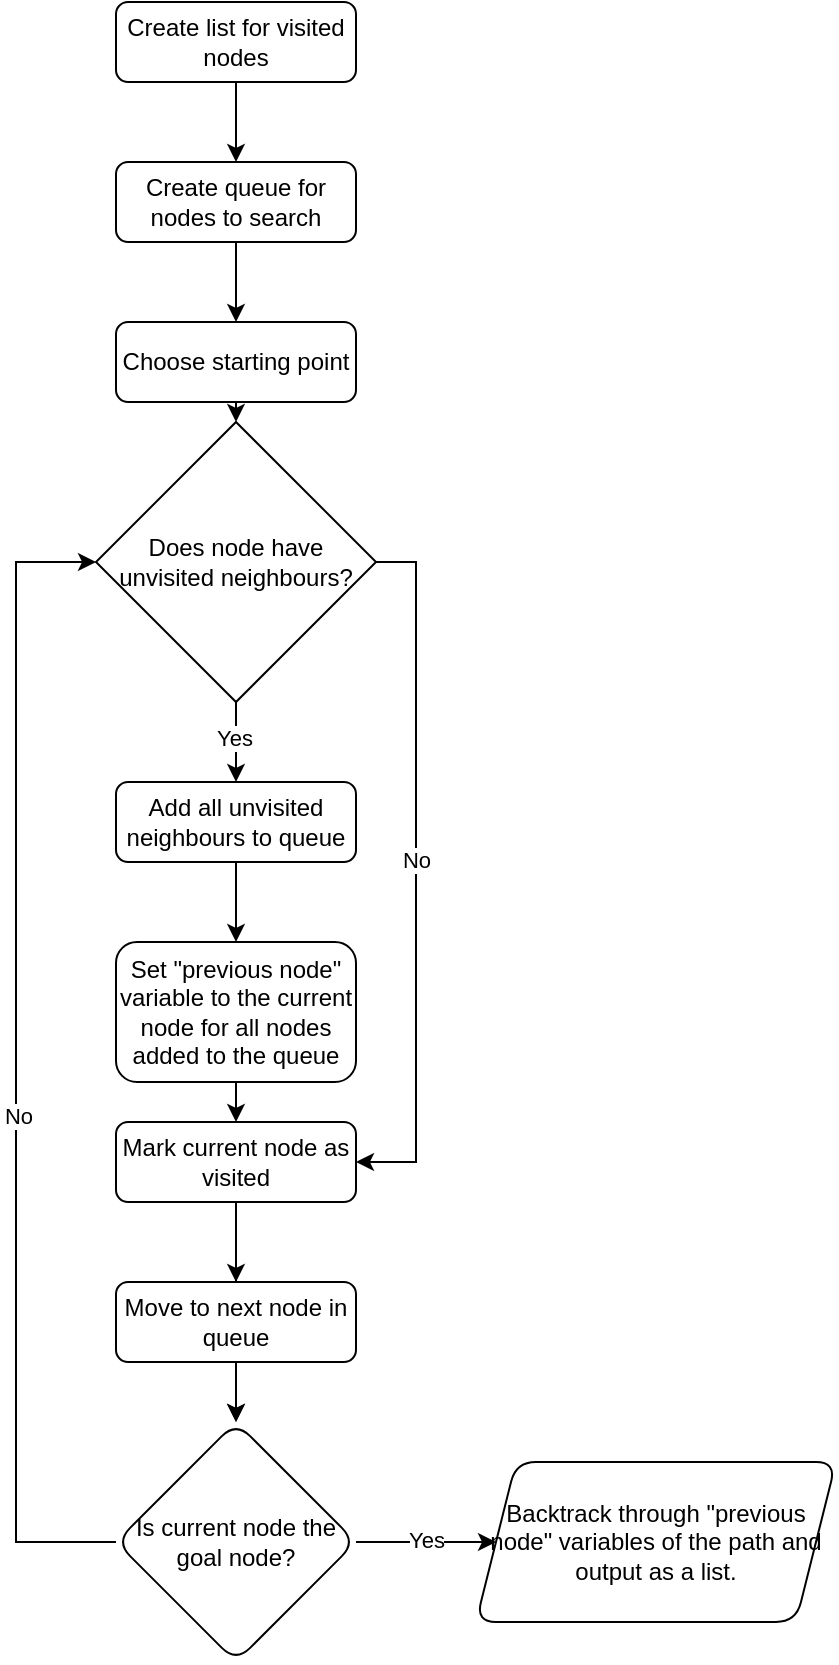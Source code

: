 <mxfile version="25.0.3">
  <diagram id="C5RBs43oDa-KdzZeNtuy" name="Page-1">
    <mxGraphModel dx="1195" dy="762" grid="1" gridSize="10" guides="1" tooltips="1" connect="1" arrows="1" fold="1" page="1" pageScale="1" pageWidth="827" pageHeight="1169" math="0" shadow="0">
      <root>
        <mxCell id="WIyWlLk6GJQsqaUBKTNV-0" />
        <mxCell id="WIyWlLk6GJQsqaUBKTNV-1" parent="WIyWlLk6GJQsqaUBKTNV-0" />
        <mxCell id="qDiHMPchY2UX4QFsWSM1-36" style="edgeStyle=orthogonalEdgeStyle;rounded=0;orthogonalLoop=1;jettySize=auto;html=1;entryX=0.5;entryY=0;entryDx=0;entryDy=0;" edge="1" parent="WIyWlLk6GJQsqaUBKTNV-1" source="qDiHMPchY2UX4QFsWSM1-0" target="qDiHMPchY2UX4QFsWSM1-2">
          <mxGeometry relative="1" as="geometry" />
        </mxCell>
        <mxCell id="qDiHMPchY2UX4QFsWSM1-52" value="" style="edgeStyle=orthogonalEdgeStyle;rounded=0;orthogonalLoop=1;jettySize=auto;html=1;" edge="1" parent="WIyWlLk6GJQsqaUBKTNV-1" source="qDiHMPchY2UX4QFsWSM1-0" target="qDiHMPchY2UX4QFsWSM1-39">
          <mxGeometry relative="1" as="geometry" />
        </mxCell>
        <mxCell id="qDiHMPchY2UX4QFsWSM1-0" value="Mark current node as visited" style="rounded=1;whiteSpace=wrap;html=1;fontSize=12;glass=0;strokeWidth=1;shadow=0;" vertex="1" parent="WIyWlLk6GJQsqaUBKTNV-1">
          <mxGeometry x="180" y="590" width="120" height="40" as="geometry" />
        </mxCell>
        <mxCell id="qDiHMPchY2UX4QFsWSM1-40" value="" style="edgeStyle=orthogonalEdgeStyle;rounded=0;orthogonalLoop=1;jettySize=auto;html=1;" edge="1" parent="WIyWlLk6GJQsqaUBKTNV-1" source="qDiHMPchY2UX4QFsWSM1-2" target="qDiHMPchY2UX4QFsWSM1-39">
          <mxGeometry relative="1" as="geometry" />
        </mxCell>
        <mxCell id="qDiHMPchY2UX4QFsWSM1-2" value="Move to next node in queue" style="rounded=1;whiteSpace=wrap;html=1;fontSize=12;glass=0;strokeWidth=1;shadow=0;" vertex="1" parent="WIyWlLk6GJQsqaUBKTNV-1">
          <mxGeometry x="180" y="670" width="120" height="40" as="geometry" />
        </mxCell>
        <mxCell id="qDiHMPchY2UX4QFsWSM1-17" style="edgeStyle=orthogonalEdgeStyle;rounded=0;orthogonalLoop=1;jettySize=auto;html=1;entryX=0.5;entryY=0;entryDx=0;entryDy=0;" edge="1" parent="WIyWlLk6GJQsqaUBKTNV-1" source="qDiHMPchY2UX4QFsWSM1-15" target="qDiHMPchY2UX4QFsWSM1-16">
          <mxGeometry relative="1" as="geometry" />
        </mxCell>
        <mxCell id="qDiHMPchY2UX4QFsWSM1-15" value="Create list for visited nodes" style="rounded=1;whiteSpace=wrap;html=1;fontSize=12;glass=0;strokeWidth=1;shadow=0;" vertex="1" parent="WIyWlLk6GJQsqaUBKTNV-1">
          <mxGeometry x="180" y="30" width="120" height="40" as="geometry" />
        </mxCell>
        <mxCell id="qDiHMPchY2UX4QFsWSM1-24" style="edgeStyle=orthogonalEdgeStyle;rounded=0;orthogonalLoop=1;jettySize=auto;html=1;entryX=0.5;entryY=0;entryDx=0;entryDy=0;" edge="1" parent="WIyWlLk6GJQsqaUBKTNV-1" source="qDiHMPchY2UX4QFsWSM1-16" target="qDiHMPchY2UX4QFsWSM1-23">
          <mxGeometry relative="1" as="geometry" />
        </mxCell>
        <mxCell id="qDiHMPchY2UX4QFsWSM1-16" value="Create queue for nodes to search" style="rounded=1;whiteSpace=wrap;html=1;fontSize=12;glass=0;strokeWidth=1;shadow=0;" vertex="1" parent="WIyWlLk6GJQsqaUBKTNV-1">
          <mxGeometry x="180" y="110" width="120" height="40" as="geometry" />
        </mxCell>
        <mxCell id="qDiHMPchY2UX4QFsWSM1-27" style="edgeStyle=orthogonalEdgeStyle;rounded=0;orthogonalLoop=1;jettySize=auto;html=1;exitX=0.5;exitY=1;exitDx=0;exitDy=0;entryX=0.5;entryY=0;entryDx=0;entryDy=0;" edge="1" parent="WIyWlLk6GJQsqaUBKTNV-1" source="qDiHMPchY2UX4QFsWSM1-23" target="qDiHMPchY2UX4QFsWSM1-26">
          <mxGeometry relative="1" as="geometry" />
        </mxCell>
        <mxCell id="qDiHMPchY2UX4QFsWSM1-23" value="Choose starting point" style="rounded=1;whiteSpace=wrap;html=1;fontSize=12;glass=0;strokeWidth=1;shadow=0;" vertex="1" parent="WIyWlLk6GJQsqaUBKTNV-1">
          <mxGeometry x="180" y="190" width="120" height="40" as="geometry" />
        </mxCell>
        <mxCell id="qDiHMPchY2UX4QFsWSM1-31" style="edgeStyle=orthogonalEdgeStyle;rounded=0;orthogonalLoop=1;jettySize=auto;html=1;exitX=0.5;exitY=1;exitDx=0;exitDy=0;entryX=0.5;entryY=0;entryDx=0;entryDy=0;" edge="1" parent="WIyWlLk6GJQsqaUBKTNV-1" source="qDiHMPchY2UX4QFsWSM1-26" target="qDiHMPchY2UX4QFsWSM1-30">
          <mxGeometry relative="1" as="geometry" />
        </mxCell>
        <mxCell id="qDiHMPchY2UX4QFsWSM1-32" value="Yes" style="edgeLabel;html=1;align=center;verticalAlign=middle;resizable=0;points=[];" vertex="1" connectable="0" parent="qDiHMPchY2UX4QFsWSM1-31">
          <mxGeometry x="-0.097" y="-1" relative="1" as="geometry">
            <mxPoint as="offset" />
          </mxGeometry>
        </mxCell>
        <mxCell id="qDiHMPchY2UX4QFsWSM1-33" style="edgeStyle=orthogonalEdgeStyle;rounded=0;orthogonalLoop=1;jettySize=auto;html=1;exitX=1;exitY=0.5;exitDx=0;exitDy=0;entryX=1;entryY=0.5;entryDx=0;entryDy=0;" edge="1" parent="WIyWlLk6GJQsqaUBKTNV-1" source="qDiHMPchY2UX4QFsWSM1-26" target="qDiHMPchY2UX4QFsWSM1-0">
          <mxGeometry relative="1" as="geometry">
            <mxPoint x="340" y="310.286" as="targetPoint" />
          </mxGeometry>
        </mxCell>
        <mxCell id="qDiHMPchY2UX4QFsWSM1-34" value="No" style="edgeLabel;html=1;align=center;verticalAlign=middle;resizable=0;points=[];" vertex="1" connectable="0" parent="qDiHMPchY2UX4QFsWSM1-33">
          <mxGeometry x="-0.033" relative="1" as="geometry">
            <mxPoint as="offset" />
          </mxGeometry>
        </mxCell>
        <mxCell id="qDiHMPchY2UX4QFsWSM1-26" value="Does node have unvisited neighbours?" style="rhombus;whiteSpace=wrap;html=1;" vertex="1" parent="WIyWlLk6GJQsqaUBKTNV-1">
          <mxGeometry x="170" y="240" width="140" height="140" as="geometry" />
        </mxCell>
        <mxCell id="qDiHMPchY2UX4QFsWSM1-50" value="" style="edgeStyle=orthogonalEdgeStyle;rounded=0;orthogonalLoop=1;jettySize=auto;html=1;" edge="1" parent="WIyWlLk6GJQsqaUBKTNV-1" source="qDiHMPchY2UX4QFsWSM1-30" target="qDiHMPchY2UX4QFsWSM1-49">
          <mxGeometry relative="1" as="geometry" />
        </mxCell>
        <mxCell id="qDiHMPchY2UX4QFsWSM1-30" value="Add all unvisited neighbours to queue" style="rounded=1;whiteSpace=wrap;html=1;fontSize=12;glass=0;strokeWidth=1;shadow=0;" vertex="1" parent="WIyWlLk6GJQsqaUBKTNV-1">
          <mxGeometry x="180" y="420" width="120" height="40" as="geometry" />
        </mxCell>
        <mxCell id="qDiHMPchY2UX4QFsWSM1-41" style="edgeStyle=orthogonalEdgeStyle;rounded=0;orthogonalLoop=1;jettySize=auto;html=1;entryX=0;entryY=0.5;entryDx=0;entryDy=0;" edge="1" parent="WIyWlLk6GJQsqaUBKTNV-1" source="qDiHMPchY2UX4QFsWSM1-39" target="qDiHMPchY2UX4QFsWSM1-26">
          <mxGeometry relative="1" as="geometry">
            <mxPoint x="120" y="310" as="targetPoint" />
            <Array as="points">
              <mxPoint x="130" y="800" />
              <mxPoint x="130" y="310" />
            </Array>
          </mxGeometry>
        </mxCell>
        <mxCell id="qDiHMPchY2UX4QFsWSM1-43" value="No" style="edgeLabel;html=1;align=center;verticalAlign=middle;resizable=0;points=[];" vertex="1" connectable="0" parent="qDiHMPchY2UX4QFsWSM1-41">
          <mxGeometry x="-0.093" y="-1" relative="1" as="geometry">
            <mxPoint as="offset" />
          </mxGeometry>
        </mxCell>
        <mxCell id="qDiHMPchY2UX4QFsWSM1-45" value="" style="edgeStyle=orthogonalEdgeStyle;rounded=0;orthogonalLoop=1;jettySize=auto;html=1;" edge="1" parent="WIyWlLk6GJQsqaUBKTNV-1" source="qDiHMPchY2UX4QFsWSM1-39" target="qDiHMPchY2UX4QFsWSM1-44">
          <mxGeometry relative="1" as="geometry" />
        </mxCell>
        <mxCell id="qDiHMPchY2UX4QFsWSM1-47" value="Yes" style="edgeLabel;html=1;align=center;verticalAlign=middle;resizable=0;points=[];" vertex="1" connectable="0" parent="qDiHMPchY2UX4QFsWSM1-45">
          <mxGeometry x="-0.018" y="1" relative="1" as="geometry">
            <mxPoint as="offset" />
          </mxGeometry>
        </mxCell>
        <mxCell id="qDiHMPchY2UX4QFsWSM1-39" value="Is current node the goal node?" style="rhombus;whiteSpace=wrap;html=1;rounded=1;glass=0;strokeWidth=1;shadow=0;" vertex="1" parent="WIyWlLk6GJQsqaUBKTNV-1">
          <mxGeometry x="180" y="740" width="120" height="120" as="geometry" />
        </mxCell>
        <mxCell id="qDiHMPchY2UX4QFsWSM1-44" value="Backtrack through &quot;previous node&quot; variables of the path and output as a list." style="shape=parallelogram;perimeter=parallelogramPerimeter;whiteSpace=wrap;html=1;fixedSize=1;rounded=1;glass=0;strokeWidth=1;shadow=0;" vertex="1" parent="WIyWlLk6GJQsqaUBKTNV-1">
          <mxGeometry x="360" y="760" width="180" height="80" as="geometry" />
        </mxCell>
        <mxCell id="qDiHMPchY2UX4QFsWSM1-53" style="edgeStyle=orthogonalEdgeStyle;rounded=0;orthogonalLoop=1;jettySize=auto;html=1;exitX=0.5;exitY=1;exitDx=0;exitDy=0;entryX=0.5;entryY=0;entryDx=0;entryDy=0;" edge="1" parent="WIyWlLk6GJQsqaUBKTNV-1" source="qDiHMPchY2UX4QFsWSM1-49" target="qDiHMPchY2UX4QFsWSM1-0">
          <mxGeometry relative="1" as="geometry" />
        </mxCell>
        <mxCell id="qDiHMPchY2UX4QFsWSM1-49" value="Set &quot;previous node&quot; variable to the current node for all nodes added to the queue" style="rounded=1;whiteSpace=wrap;html=1;fontSize=12;glass=0;strokeWidth=1;shadow=0;" vertex="1" parent="WIyWlLk6GJQsqaUBKTNV-1">
          <mxGeometry x="180" y="500" width="120" height="70" as="geometry" />
        </mxCell>
      </root>
    </mxGraphModel>
  </diagram>
</mxfile>
